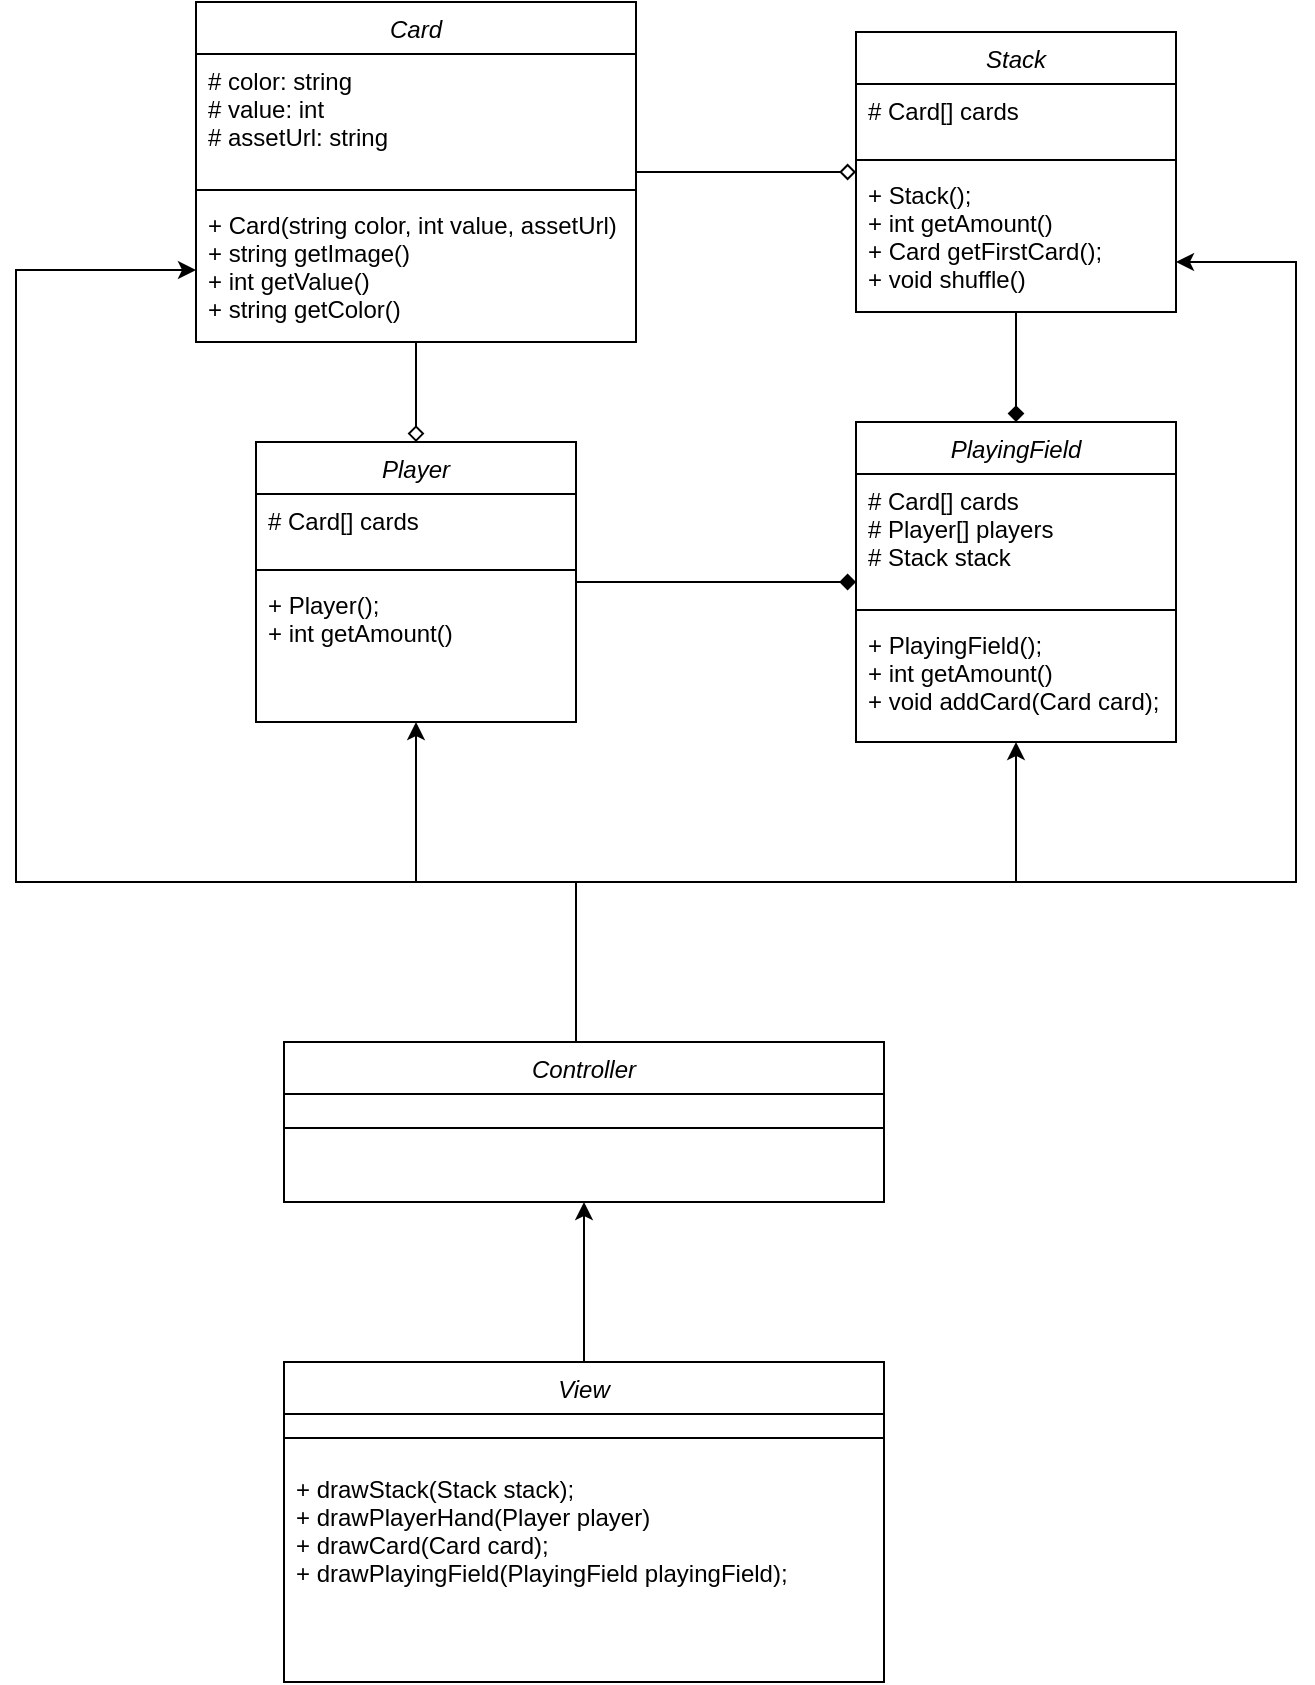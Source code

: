 <mxfile version="22.1.11" type="device">
  <diagram id="C5RBs43oDa-KdzZeNtuy" name="Page-1">
    <mxGraphModel dx="2415" dy="984" grid="1" gridSize="10" guides="1" tooltips="1" connect="1" arrows="1" fold="1" page="1" pageScale="1" pageWidth="827" pageHeight="1169" math="0" shadow="0">
      <root>
        <mxCell id="WIyWlLk6GJQsqaUBKTNV-0" />
        <mxCell id="WIyWlLk6GJQsqaUBKTNV-1" parent="WIyWlLk6GJQsqaUBKTNV-0" />
        <mxCell id="zkfFHV4jXpPFQw0GAbJ--0" value="Card" style="swimlane;fontStyle=2;align=center;verticalAlign=top;childLayout=stackLayout;horizontal=1;startSize=26;horizontalStack=0;resizeParent=1;resizeLast=0;collapsible=1;marginBottom=0;rounded=0;shadow=0;strokeWidth=1;" parent="WIyWlLk6GJQsqaUBKTNV-1" vertex="1">
          <mxGeometry x="70" y="90" width="220" height="170" as="geometry">
            <mxRectangle x="230" y="140" width="160" height="26" as="alternateBounds" />
          </mxGeometry>
        </mxCell>
        <mxCell id="zkfFHV4jXpPFQw0GAbJ--1" value="# color: string&#xa;# value: int&#xa;# assetUrl: string&#xa;" style="text;align=left;verticalAlign=top;spacingLeft=4;spacingRight=4;overflow=hidden;rotatable=0;points=[[0,0.5],[1,0.5]];portConstraint=eastwest;" parent="zkfFHV4jXpPFQw0GAbJ--0" vertex="1">
          <mxGeometry y="26" width="220" height="64" as="geometry" />
        </mxCell>
        <mxCell id="zkfFHV4jXpPFQw0GAbJ--4" value="" style="line;html=1;strokeWidth=1;align=left;verticalAlign=middle;spacingTop=-1;spacingLeft=3;spacingRight=3;rotatable=0;labelPosition=right;points=[];portConstraint=eastwest;" parent="zkfFHV4jXpPFQw0GAbJ--0" vertex="1">
          <mxGeometry y="90" width="220" height="8" as="geometry" />
        </mxCell>
        <mxCell id="zkfFHV4jXpPFQw0GAbJ--5" value="+ Card(string color, int value, assetUrl)&#xa;+ string getImage()&#xa;+ int getValue()&#xa;+ string getColor()" style="text;align=left;verticalAlign=top;spacingLeft=4;spacingRight=4;overflow=hidden;rotatable=0;points=[[0,0.5],[1,0.5]];portConstraint=eastwest;" parent="zkfFHV4jXpPFQw0GAbJ--0" vertex="1">
          <mxGeometry y="98" width="220" height="72" as="geometry" />
        </mxCell>
        <mxCell id="dURJA6poyRCMQ5dfkSho-0" value="Stack" style="swimlane;fontStyle=2;align=center;verticalAlign=top;childLayout=stackLayout;horizontal=1;startSize=26;horizontalStack=0;resizeParent=1;resizeLast=0;collapsible=1;marginBottom=0;rounded=0;shadow=0;strokeWidth=1;" vertex="1" parent="WIyWlLk6GJQsqaUBKTNV-1">
          <mxGeometry x="400" y="105" width="160" height="140" as="geometry">
            <mxRectangle x="230" y="140" width="160" height="26" as="alternateBounds" />
          </mxGeometry>
        </mxCell>
        <mxCell id="dURJA6poyRCMQ5dfkSho-1" value="# Card[] cards&#xa;&#xa;" style="text;align=left;verticalAlign=top;spacingLeft=4;spacingRight=4;overflow=hidden;rotatable=0;points=[[0,0.5],[1,0.5]];portConstraint=eastwest;" vertex="1" parent="dURJA6poyRCMQ5dfkSho-0">
          <mxGeometry y="26" width="160" height="34" as="geometry" />
        </mxCell>
        <mxCell id="dURJA6poyRCMQ5dfkSho-2" value="" style="line;html=1;strokeWidth=1;align=left;verticalAlign=middle;spacingTop=-1;spacingLeft=3;spacingRight=3;rotatable=0;labelPosition=right;points=[];portConstraint=eastwest;" vertex="1" parent="dURJA6poyRCMQ5dfkSho-0">
          <mxGeometry y="60" width="160" height="8" as="geometry" />
        </mxCell>
        <mxCell id="dURJA6poyRCMQ5dfkSho-3" value="+ Stack();&#xa;+ int getAmount()&#xa;+ Card getFirstCard();&#xa;+ void shuffle()&#xa;" style="text;align=left;verticalAlign=top;spacingLeft=4;spacingRight=4;overflow=hidden;rotatable=0;points=[[0,0.5],[1,0.5]];portConstraint=eastwest;" vertex="1" parent="dURJA6poyRCMQ5dfkSho-0">
          <mxGeometry y="68" width="160" height="72" as="geometry" />
        </mxCell>
        <mxCell id="dURJA6poyRCMQ5dfkSho-4" style="edgeStyle=orthogonalEdgeStyle;rounded=0;orthogonalLoop=1;jettySize=auto;html=1;endArrow=none;endFill=0;startArrow=diamond;startFill=0;" edge="1" parent="WIyWlLk6GJQsqaUBKTNV-1" source="dURJA6poyRCMQ5dfkSho-0" target="zkfFHV4jXpPFQw0GAbJ--0">
          <mxGeometry relative="1" as="geometry" />
        </mxCell>
        <mxCell id="dURJA6poyRCMQ5dfkSho-19" style="edgeStyle=orthogonalEdgeStyle;rounded=0;orthogonalLoop=1;jettySize=auto;html=1;endArrow=diamond;endFill=1;" edge="1" parent="WIyWlLk6GJQsqaUBKTNV-1" source="dURJA6poyRCMQ5dfkSho-5" target="dURJA6poyRCMQ5dfkSho-15">
          <mxGeometry relative="1" as="geometry" />
        </mxCell>
        <mxCell id="dURJA6poyRCMQ5dfkSho-5" value="Player" style="swimlane;fontStyle=2;align=center;verticalAlign=top;childLayout=stackLayout;horizontal=1;startSize=26;horizontalStack=0;resizeParent=1;resizeLast=0;collapsible=1;marginBottom=0;rounded=0;shadow=0;strokeWidth=1;" vertex="1" parent="WIyWlLk6GJQsqaUBKTNV-1">
          <mxGeometry x="100" y="310" width="160" height="140" as="geometry">
            <mxRectangle x="230" y="140" width="160" height="26" as="alternateBounds" />
          </mxGeometry>
        </mxCell>
        <mxCell id="dURJA6poyRCMQ5dfkSho-6" value="# Card[] cards&#xa;&#xa;" style="text;align=left;verticalAlign=top;spacingLeft=4;spacingRight=4;overflow=hidden;rotatable=0;points=[[0,0.5],[1,0.5]];portConstraint=eastwest;" vertex="1" parent="dURJA6poyRCMQ5dfkSho-5">
          <mxGeometry y="26" width="160" height="34" as="geometry" />
        </mxCell>
        <mxCell id="dURJA6poyRCMQ5dfkSho-7" value="" style="line;html=1;strokeWidth=1;align=left;verticalAlign=middle;spacingTop=-1;spacingLeft=3;spacingRight=3;rotatable=0;labelPosition=right;points=[];portConstraint=eastwest;" vertex="1" parent="dURJA6poyRCMQ5dfkSho-5">
          <mxGeometry y="60" width="160" height="8" as="geometry" />
        </mxCell>
        <mxCell id="dURJA6poyRCMQ5dfkSho-8" value="+ Player();&#xa;+ int getAmount()&#xa;&#xa;" style="text;align=left;verticalAlign=top;spacingLeft=4;spacingRight=4;overflow=hidden;rotatable=0;points=[[0,0.5],[1,0.5]];portConstraint=eastwest;" vertex="1" parent="dURJA6poyRCMQ5dfkSho-5">
          <mxGeometry y="68" width="160" height="62" as="geometry" />
        </mxCell>
        <mxCell id="dURJA6poyRCMQ5dfkSho-14" style="edgeStyle=orthogonalEdgeStyle;rounded=0;orthogonalLoop=1;jettySize=auto;html=1;endArrow=none;endFill=0;startArrow=diamond;startFill=0;" edge="1" parent="WIyWlLk6GJQsqaUBKTNV-1" source="dURJA6poyRCMQ5dfkSho-5" target="zkfFHV4jXpPFQw0GAbJ--0">
          <mxGeometry relative="1" as="geometry">
            <mxPoint x="410" y="185" as="sourcePoint" />
            <mxPoint x="300" y="185" as="targetPoint" />
          </mxGeometry>
        </mxCell>
        <mxCell id="dURJA6poyRCMQ5dfkSho-15" value="PlayingField" style="swimlane;fontStyle=2;align=center;verticalAlign=top;childLayout=stackLayout;horizontal=1;startSize=26;horizontalStack=0;resizeParent=1;resizeLast=0;collapsible=1;marginBottom=0;rounded=0;shadow=0;strokeWidth=1;" vertex="1" parent="WIyWlLk6GJQsqaUBKTNV-1">
          <mxGeometry x="400" y="300" width="160" height="160" as="geometry">
            <mxRectangle x="230" y="140" width="160" height="26" as="alternateBounds" />
          </mxGeometry>
        </mxCell>
        <mxCell id="dURJA6poyRCMQ5dfkSho-16" value="# Card[] cards&#xa;# Player[] players&#xa;# Stack stack&#xa;" style="text;align=left;verticalAlign=top;spacingLeft=4;spacingRight=4;overflow=hidden;rotatable=0;points=[[0,0.5],[1,0.5]];portConstraint=eastwest;" vertex="1" parent="dURJA6poyRCMQ5dfkSho-15">
          <mxGeometry y="26" width="160" height="64" as="geometry" />
        </mxCell>
        <mxCell id="dURJA6poyRCMQ5dfkSho-17" value="" style="line;html=1;strokeWidth=1;align=left;verticalAlign=middle;spacingTop=-1;spacingLeft=3;spacingRight=3;rotatable=0;labelPosition=right;points=[];portConstraint=eastwest;" vertex="1" parent="dURJA6poyRCMQ5dfkSho-15">
          <mxGeometry y="90" width="160" height="8" as="geometry" />
        </mxCell>
        <mxCell id="dURJA6poyRCMQ5dfkSho-18" value="+ PlayingField();&#xa;+ int getAmount()&#xa;+ void addCard(Card card);" style="text;align=left;verticalAlign=top;spacingLeft=4;spacingRight=4;overflow=hidden;rotatable=0;points=[[0,0.5],[1,0.5]];portConstraint=eastwest;" vertex="1" parent="dURJA6poyRCMQ5dfkSho-15">
          <mxGeometry y="98" width="160" height="62" as="geometry" />
        </mxCell>
        <mxCell id="dURJA6poyRCMQ5dfkSho-20" style="edgeStyle=orthogonalEdgeStyle;rounded=0;orthogonalLoop=1;jettySize=auto;html=1;endArrow=diamond;endFill=1;" edge="1" parent="WIyWlLk6GJQsqaUBKTNV-1" source="dURJA6poyRCMQ5dfkSho-0" target="dURJA6poyRCMQ5dfkSho-15">
          <mxGeometry relative="1" as="geometry">
            <mxPoint x="270" y="390" as="sourcePoint" />
            <mxPoint x="370" y="390" as="targetPoint" />
          </mxGeometry>
        </mxCell>
        <mxCell id="dURJA6poyRCMQ5dfkSho-25" style="edgeStyle=orthogonalEdgeStyle;rounded=0;orthogonalLoop=1;jettySize=auto;html=1;" edge="1" parent="WIyWlLk6GJQsqaUBKTNV-1" source="dURJA6poyRCMQ5dfkSho-29" target="dURJA6poyRCMQ5dfkSho-5">
          <mxGeometry relative="1" as="geometry">
            <Array as="points">
              <mxPoint x="260" y="530" />
              <mxPoint x="180" y="530" />
            </Array>
          </mxGeometry>
        </mxCell>
        <mxCell id="dURJA6poyRCMQ5dfkSho-26" style="edgeStyle=orthogonalEdgeStyle;rounded=0;orthogonalLoop=1;jettySize=auto;html=1;" edge="1" parent="WIyWlLk6GJQsqaUBKTNV-1" source="dURJA6poyRCMQ5dfkSho-29" target="dURJA6poyRCMQ5dfkSho-15">
          <mxGeometry relative="1" as="geometry">
            <Array as="points">
              <mxPoint x="260" y="530" />
              <mxPoint x="480" y="530" />
            </Array>
          </mxGeometry>
        </mxCell>
        <mxCell id="dURJA6poyRCMQ5dfkSho-27" style="edgeStyle=orthogonalEdgeStyle;rounded=0;orthogonalLoop=1;jettySize=auto;html=1;" edge="1" parent="WIyWlLk6GJQsqaUBKTNV-1" source="dURJA6poyRCMQ5dfkSho-29" target="zkfFHV4jXpPFQw0GAbJ--5">
          <mxGeometry relative="1" as="geometry">
            <Array as="points">
              <mxPoint x="260" y="530" />
              <mxPoint x="-20" y="530" />
              <mxPoint x="-20" y="224" />
            </Array>
          </mxGeometry>
        </mxCell>
        <mxCell id="dURJA6poyRCMQ5dfkSho-28" style="edgeStyle=orthogonalEdgeStyle;rounded=0;orthogonalLoop=1;jettySize=auto;html=1;" edge="1" parent="WIyWlLk6GJQsqaUBKTNV-1" source="dURJA6poyRCMQ5dfkSho-29" target="dURJA6poyRCMQ5dfkSho-0">
          <mxGeometry relative="1" as="geometry">
            <Array as="points">
              <mxPoint x="260" y="530" />
              <mxPoint x="620" y="530" />
              <mxPoint x="620" y="220" />
            </Array>
          </mxGeometry>
        </mxCell>
        <mxCell id="dURJA6poyRCMQ5dfkSho-33" style="edgeStyle=orthogonalEdgeStyle;rounded=0;orthogonalLoop=1;jettySize=auto;html=1;" edge="1" parent="WIyWlLk6GJQsqaUBKTNV-1" source="dURJA6poyRCMQ5dfkSho-21" target="dURJA6poyRCMQ5dfkSho-29">
          <mxGeometry relative="1" as="geometry" />
        </mxCell>
        <mxCell id="dURJA6poyRCMQ5dfkSho-21" value="View" style="swimlane;fontStyle=2;align=center;verticalAlign=top;childLayout=stackLayout;horizontal=1;startSize=26;horizontalStack=0;resizeParent=1;resizeLast=0;collapsible=1;marginBottom=0;rounded=0;shadow=0;strokeWidth=1;" vertex="1" parent="WIyWlLk6GJQsqaUBKTNV-1">
          <mxGeometry x="114" y="770" width="300" height="160" as="geometry">
            <mxRectangle x="230" y="140" width="160" height="26" as="alternateBounds" />
          </mxGeometry>
        </mxCell>
        <mxCell id="dURJA6poyRCMQ5dfkSho-23" value="" style="line;html=1;strokeWidth=1;align=left;verticalAlign=middle;spacingTop=-1;spacingLeft=3;spacingRight=3;rotatable=0;labelPosition=right;points=[];portConstraint=eastwest;" vertex="1" parent="dURJA6poyRCMQ5dfkSho-21">
          <mxGeometry y="26" width="300" height="24" as="geometry" />
        </mxCell>
        <mxCell id="dURJA6poyRCMQ5dfkSho-24" value="+ drawStack(Stack stack);&#xa;+ drawPlayerHand(Player player)&#xa;+ drawCard(Card card);&#xa;+ drawPlayingField(PlayingField playingField);" style="text;align=left;verticalAlign=top;spacingLeft=4;spacingRight=4;overflow=hidden;rotatable=0;points=[[0,0.5],[1,0.5]];portConstraint=eastwest;" vertex="1" parent="dURJA6poyRCMQ5dfkSho-21">
          <mxGeometry y="50" width="300" height="62" as="geometry" />
        </mxCell>
        <mxCell id="dURJA6poyRCMQ5dfkSho-29" value="Controller" style="swimlane;fontStyle=2;align=center;verticalAlign=top;childLayout=stackLayout;horizontal=1;startSize=26;horizontalStack=0;resizeParent=1;resizeLast=0;collapsible=1;marginBottom=0;rounded=0;shadow=0;strokeWidth=1;" vertex="1" parent="WIyWlLk6GJQsqaUBKTNV-1">
          <mxGeometry x="114" y="610" width="300" height="80" as="geometry">
            <mxRectangle x="230" y="140" width="160" height="26" as="alternateBounds" />
          </mxGeometry>
        </mxCell>
        <mxCell id="dURJA6poyRCMQ5dfkSho-30" value="" style="line;html=1;strokeWidth=1;align=left;verticalAlign=middle;spacingTop=-1;spacingLeft=3;spacingRight=3;rotatable=0;labelPosition=right;points=[];portConstraint=eastwest;" vertex="1" parent="dURJA6poyRCMQ5dfkSho-29">
          <mxGeometry y="26" width="300" height="34" as="geometry" />
        </mxCell>
      </root>
    </mxGraphModel>
  </diagram>
</mxfile>
